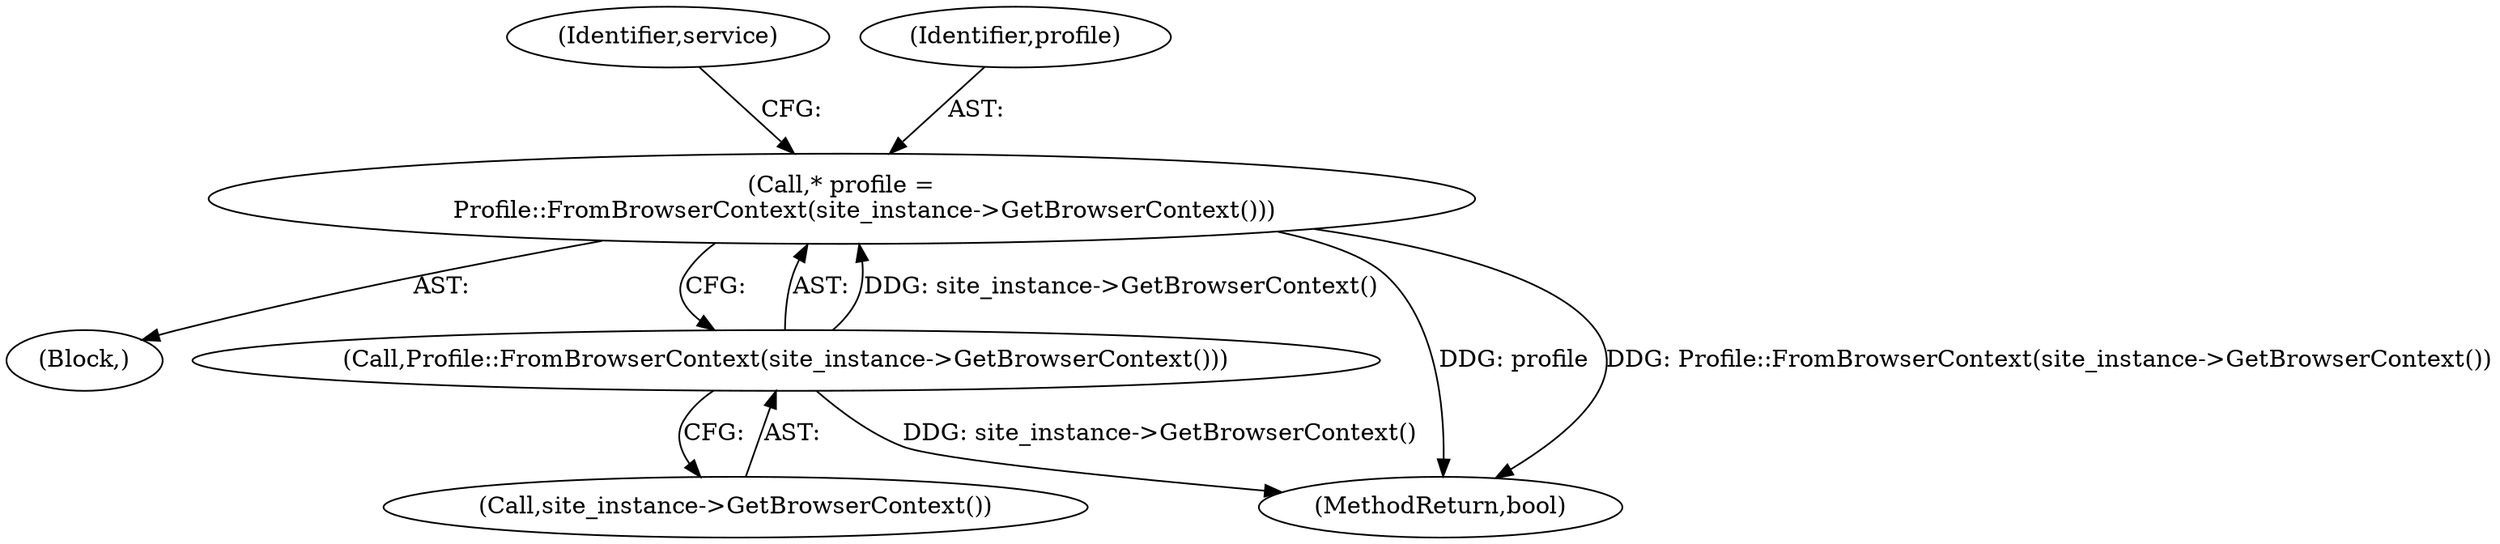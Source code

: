 digraph "0_Chrome_e9841fbdaf41b4a2baaa413f94d5c0197f9261f4@pointer" {
"1000135" [label="(Call,* profile =\n      Profile::FromBrowserContext(site_instance->GetBrowserContext()))"];
"1000137" [label="(Call,Profile::FromBrowserContext(site_instance->GetBrowserContext()))"];
"1000141" [label="(Identifier,service)"];
"1000110" [label="(Block,)"];
"1000137" [label="(Call,Profile::FromBrowserContext(site_instance->GetBrowserContext()))"];
"1000135" [label="(Call,* profile =\n      Profile::FromBrowserContext(site_instance->GetBrowserContext()))"];
"1000136" [label="(Identifier,profile)"];
"1000178" [label="(MethodReturn,bool)"];
"1000138" [label="(Call,site_instance->GetBrowserContext())"];
"1000135" -> "1000110"  [label="AST: "];
"1000135" -> "1000137"  [label="CFG: "];
"1000136" -> "1000135"  [label="AST: "];
"1000137" -> "1000135"  [label="AST: "];
"1000141" -> "1000135"  [label="CFG: "];
"1000135" -> "1000178"  [label="DDG: profile"];
"1000135" -> "1000178"  [label="DDG: Profile::FromBrowserContext(site_instance->GetBrowserContext())"];
"1000137" -> "1000135"  [label="DDG: site_instance->GetBrowserContext()"];
"1000137" -> "1000138"  [label="CFG: "];
"1000138" -> "1000137"  [label="AST: "];
"1000137" -> "1000178"  [label="DDG: site_instance->GetBrowserContext()"];
}
